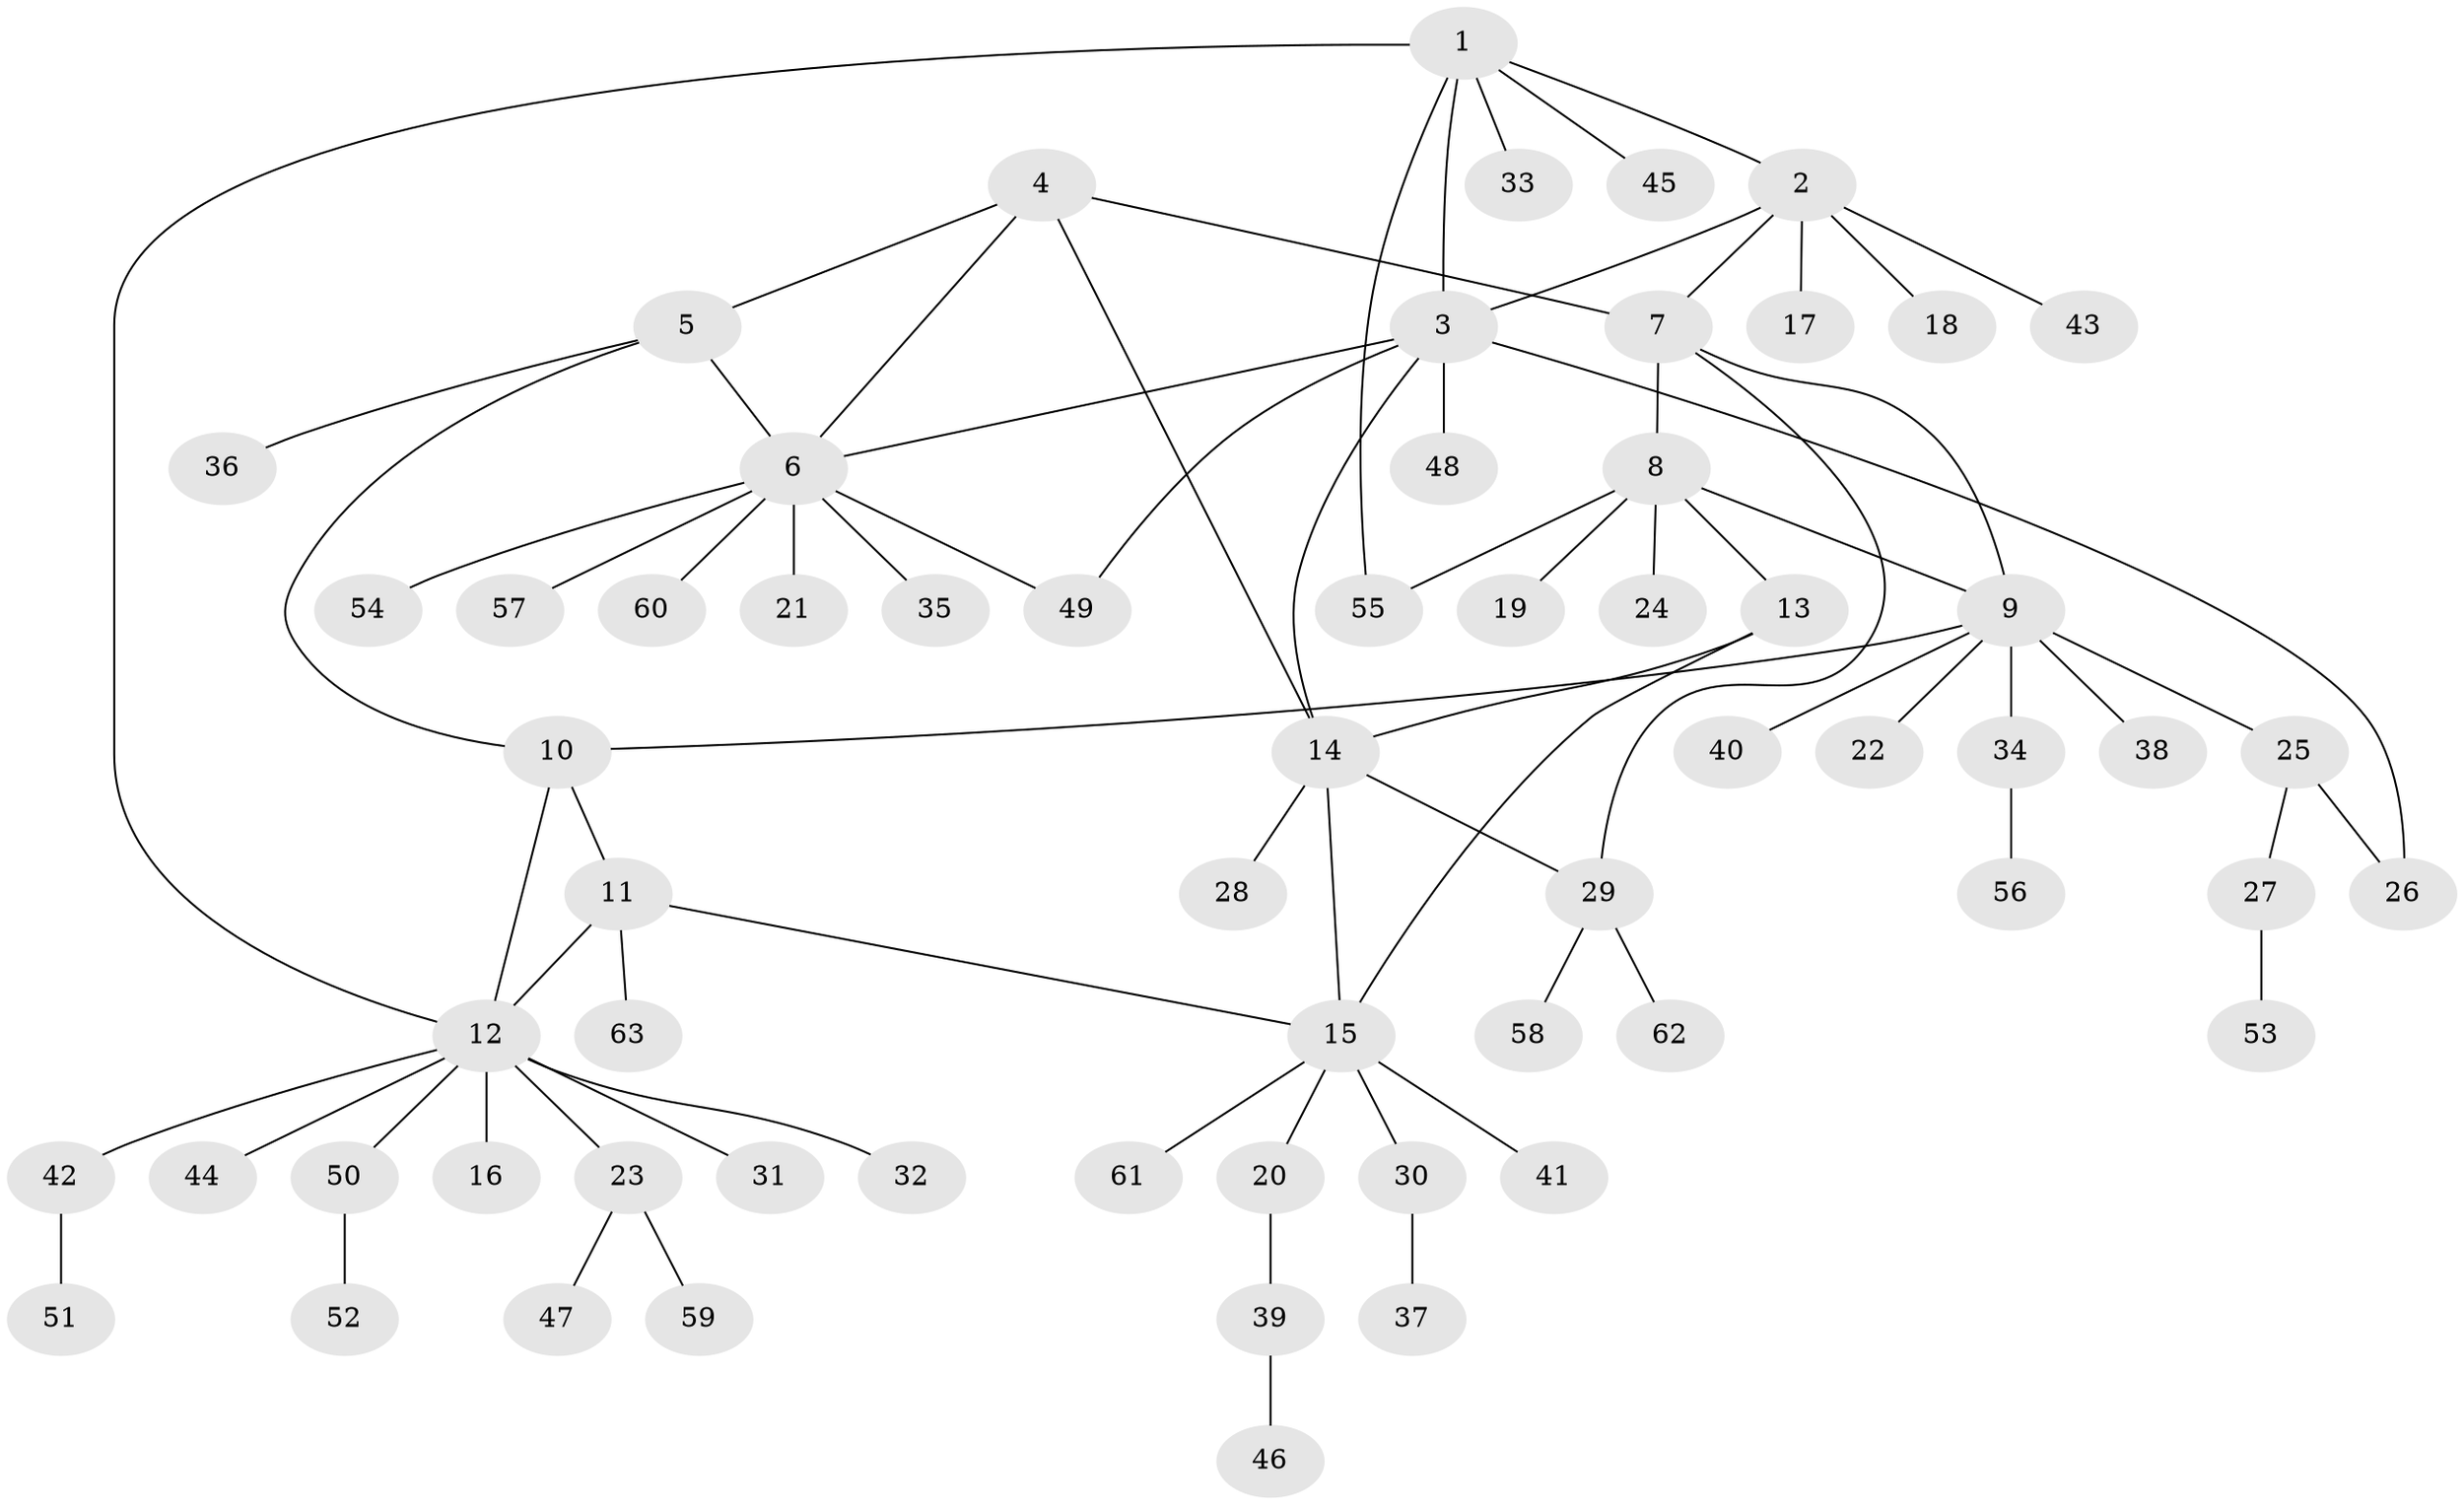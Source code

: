 // Generated by graph-tools (version 1.1) at 2025/02/03/09/25 03:02:49]
// undirected, 63 vertices, 77 edges
graph export_dot {
graph [start="1"]
  node [color=gray90,style=filled];
  1;
  2;
  3;
  4;
  5;
  6;
  7;
  8;
  9;
  10;
  11;
  12;
  13;
  14;
  15;
  16;
  17;
  18;
  19;
  20;
  21;
  22;
  23;
  24;
  25;
  26;
  27;
  28;
  29;
  30;
  31;
  32;
  33;
  34;
  35;
  36;
  37;
  38;
  39;
  40;
  41;
  42;
  43;
  44;
  45;
  46;
  47;
  48;
  49;
  50;
  51;
  52;
  53;
  54;
  55;
  56;
  57;
  58;
  59;
  60;
  61;
  62;
  63;
  1 -- 2;
  1 -- 3;
  1 -- 12;
  1 -- 33;
  1 -- 45;
  1 -- 55;
  2 -- 3;
  2 -- 7;
  2 -- 17;
  2 -- 18;
  2 -- 43;
  3 -- 6;
  3 -- 14;
  3 -- 26;
  3 -- 48;
  3 -- 49;
  4 -- 5;
  4 -- 6;
  4 -- 7;
  4 -- 14;
  5 -- 6;
  5 -- 10;
  5 -- 36;
  6 -- 21;
  6 -- 35;
  6 -- 49;
  6 -- 54;
  6 -- 57;
  6 -- 60;
  7 -- 8;
  7 -- 9;
  7 -- 29;
  8 -- 9;
  8 -- 13;
  8 -- 19;
  8 -- 24;
  8 -- 55;
  9 -- 10;
  9 -- 22;
  9 -- 25;
  9 -- 34;
  9 -- 38;
  9 -- 40;
  10 -- 11;
  10 -- 12;
  11 -- 12;
  11 -- 15;
  11 -- 63;
  12 -- 16;
  12 -- 23;
  12 -- 31;
  12 -- 32;
  12 -- 42;
  12 -- 44;
  12 -- 50;
  13 -- 14;
  13 -- 15;
  14 -- 15;
  14 -- 28;
  14 -- 29;
  15 -- 20;
  15 -- 30;
  15 -- 41;
  15 -- 61;
  20 -- 39;
  23 -- 47;
  23 -- 59;
  25 -- 26;
  25 -- 27;
  27 -- 53;
  29 -- 58;
  29 -- 62;
  30 -- 37;
  34 -- 56;
  39 -- 46;
  42 -- 51;
  50 -- 52;
}

